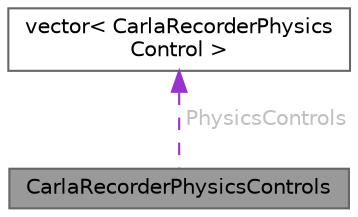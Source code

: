 digraph "CarlaRecorderPhysicsControls"
{
 // INTERACTIVE_SVG=YES
 // LATEX_PDF_SIZE
  bgcolor="transparent";
  edge [fontname=Helvetica,fontsize=10,labelfontname=Helvetica,labelfontsize=10];
  node [fontname=Helvetica,fontsize=10,shape=box,height=0.2,width=0.4];
  Node1 [id="Node000001",label="CarlaRecorderPhysicsControls",height=0.2,width=0.4,color="gray40", fillcolor="grey60", style="filled", fontcolor="black",tooltip=" "];
  Node2 -> Node1 [id="edge1_Node000001_Node000002",dir="back",color="darkorchid3",style="dashed",tooltip=" ",label=" PhysicsControls",fontcolor="grey" ];
  Node2 [id="Node000002",label="vector\< CarlaRecorderPhysics\lControl \>",height=0.2,width=0.4,color="gray40", fillcolor="white", style="filled",tooltip=" "];
}

